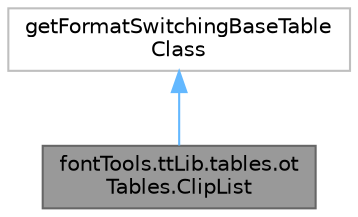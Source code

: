 digraph "fontTools.ttLib.tables.otTables.ClipList"
{
 // LATEX_PDF_SIZE
  bgcolor="transparent";
  edge [fontname=Helvetica,fontsize=10,labelfontname=Helvetica,labelfontsize=10];
  node [fontname=Helvetica,fontsize=10,shape=box,height=0.2,width=0.4];
  Node1 [id="Node000001",label="fontTools.ttLib.tables.ot\lTables.ClipList",height=0.2,width=0.4,color="gray40", fillcolor="grey60", style="filled", fontcolor="black",tooltip=" "];
  Node2 -> Node1 [id="edge2_Node000001_Node000002",dir="back",color="steelblue1",style="solid",tooltip=" "];
  Node2 [id="Node000002",label="getFormatSwitchingBaseTable\lClass",height=0.2,width=0.4,color="grey75", fillcolor="white", style="filled",URL="$d0/d31/classgetFormatSwitchingBaseTableClass.html",tooltip=" "];
}

